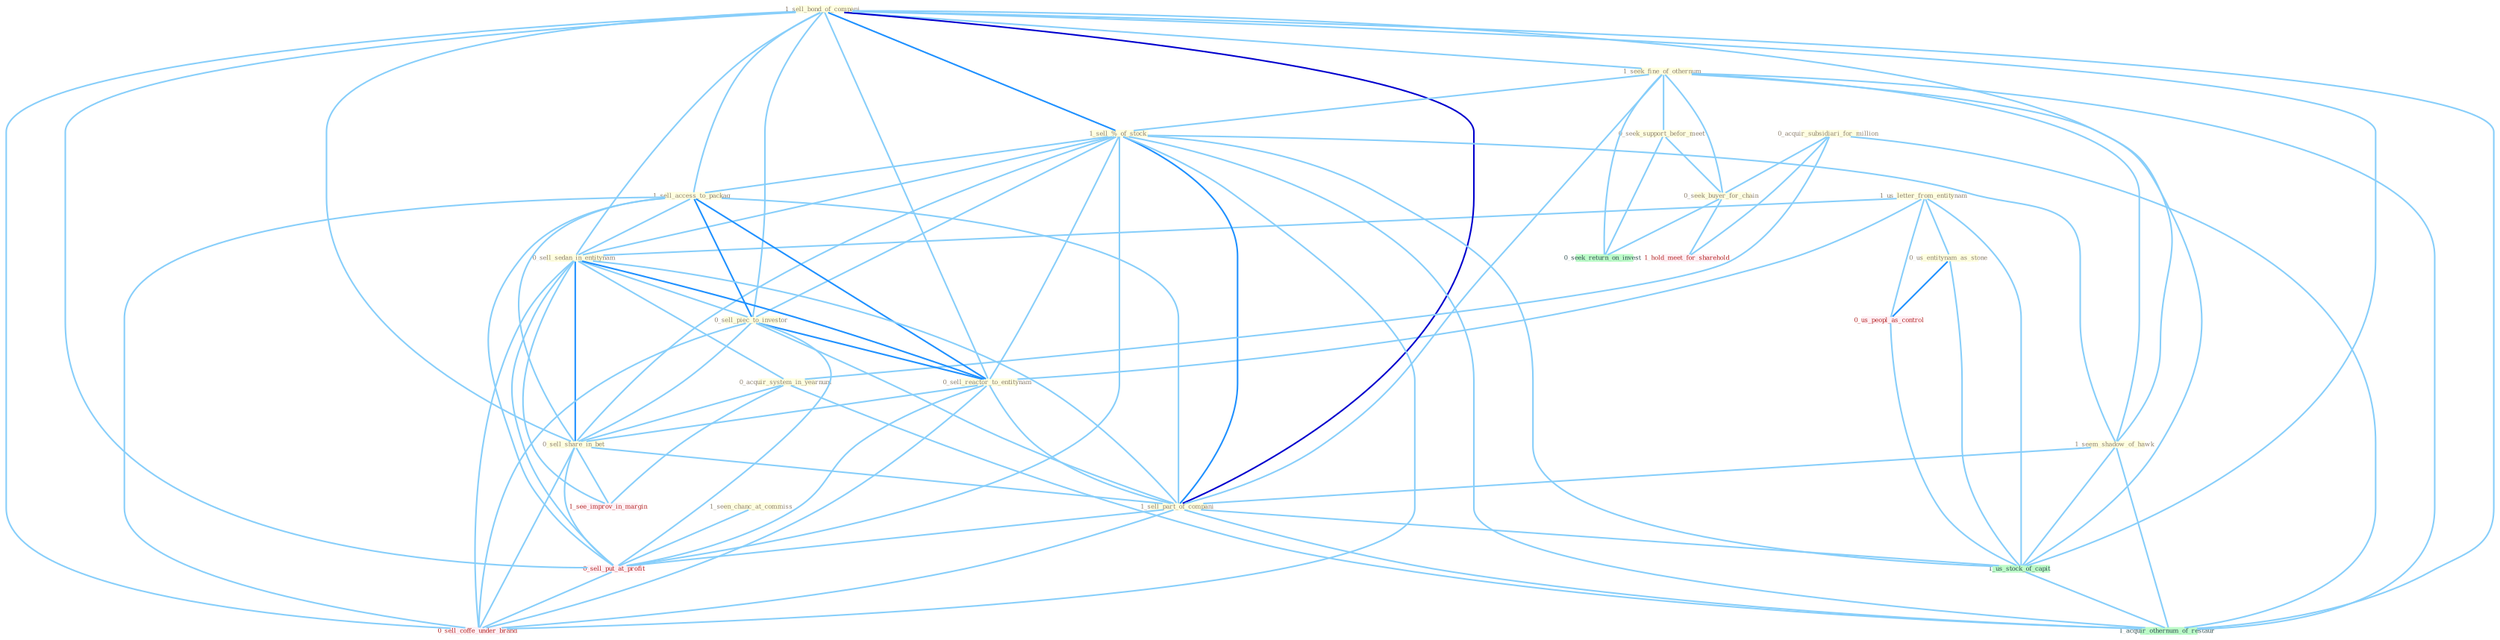Graph G{ 
    node
    [shape=polygon,style=filled,width=.5,height=.06,color="#BDFCC9",fixedsize=true,fontsize=4,
    fontcolor="#2f4f4f"];
    {node
    [color="#ffffe0", fontcolor="#8b7d6b"] "1_us_letter_from_entitynam " "1_sell_bond_of_compani " "1_seek_fine_of_othernum " "1_sell_%_of_stock " "0_acquir_subsidiari_for_million " "1_sell_access_to_packag " "0_sell_sedan_in_entitynam " "0_seek_support_befor_meet " "0_seek_buyer_for_chain " "0_sell_piec_to_investor " "0_sell_reactor_to_entitynam " "1_seem_shadow_of_hawk " "0_us_entitynam_as_stone " "0_acquir_system_in_yearnum " "0_sell_share_in_bet " "1_seen_chanc_at_commiss " "1_sell_part_of_compani "}
{node [color="#fff0f5", fontcolor="#b22222"] "0_us_peopl_as_control " "0_sell_put_at_profit " "1_see_improv_in_margin " "0_sell_coffe_under_brand " "1_hold_meet_for_sharehold "}
edge [color="#B0E2FF"];

	"1_us_letter_from_entitynam " -- "0_sell_sedan_in_entitynam " [w="1", color="#87cefa" ];
	"1_us_letter_from_entitynam " -- "0_sell_reactor_to_entitynam " [w="1", color="#87cefa" ];
	"1_us_letter_from_entitynam " -- "0_us_entitynam_as_stone " [w="1", color="#87cefa" ];
	"1_us_letter_from_entitynam " -- "0_us_peopl_as_control " [w="1", color="#87cefa" ];
	"1_us_letter_from_entitynam " -- "1_us_stock_of_capit " [w="1", color="#87cefa" ];
	"1_sell_bond_of_compani " -- "1_seek_fine_of_othernum " [w="1", color="#87cefa" ];
	"1_sell_bond_of_compani " -- "1_sell_%_of_stock " [w="2", color="#1e90ff" , len=0.8];
	"1_sell_bond_of_compani " -- "1_sell_access_to_packag " [w="1", color="#87cefa" ];
	"1_sell_bond_of_compani " -- "0_sell_sedan_in_entitynam " [w="1", color="#87cefa" ];
	"1_sell_bond_of_compani " -- "0_sell_piec_to_investor " [w="1", color="#87cefa" ];
	"1_sell_bond_of_compani " -- "0_sell_reactor_to_entitynam " [w="1", color="#87cefa" ];
	"1_sell_bond_of_compani " -- "1_seem_shadow_of_hawk " [w="1", color="#87cefa" ];
	"1_sell_bond_of_compani " -- "0_sell_share_in_bet " [w="1", color="#87cefa" ];
	"1_sell_bond_of_compani " -- "1_sell_part_of_compani " [w="3", color="#0000cd" , len=0.6];
	"1_sell_bond_of_compani " -- "0_sell_put_at_profit " [w="1", color="#87cefa" ];
	"1_sell_bond_of_compani " -- "1_us_stock_of_capit " [w="1", color="#87cefa" ];
	"1_sell_bond_of_compani " -- "0_sell_coffe_under_brand " [w="1", color="#87cefa" ];
	"1_sell_bond_of_compani " -- "1_acquir_othernum_of_restaur " [w="1", color="#87cefa" ];
	"1_seek_fine_of_othernum " -- "1_sell_%_of_stock " [w="1", color="#87cefa" ];
	"1_seek_fine_of_othernum " -- "0_seek_support_befor_meet " [w="1", color="#87cefa" ];
	"1_seek_fine_of_othernum " -- "0_seek_buyer_for_chain " [w="1", color="#87cefa" ];
	"1_seek_fine_of_othernum " -- "1_seem_shadow_of_hawk " [w="1", color="#87cefa" ];
	"1_seek_fine_of_othernum " -- "1_sell_part_of_compani " [w="1", color="#87cefa" ];
	"1_seek_fine_of_othernum " -- "0_seek_return_on_invest " [w="1", color="#87cefa" ];
	"1_seek_fine_of_othernum " -- "1_us_stock_of_capit " [w="1", color="#87cefa" ];
	"1_seek_fine_of_othernum " -- "1_acquir_othernum_of_restaur " [w="1", color="#87cefa" ];
	"1_sell_%_of_stock " -- "1_sell_access_to_packag " [w="1", color="#87cefa" ];
	"1_sell_%_of_stock " -- "0_sell_sedan_in_entitynam " [w="1", color="#87cefa" ];
	"1_sell_%_of_stock " -- "0_sell_piec_to_investor " [w="1", color="#87cefa" ];
	"1_sell_%_of_stock " -- "0_sell_reactor_to_entitynam " [w="1", color="#87cefa" ];
	"1_sell_%_of_stock " -- "1_seem_shadow_of_hawk " [w="1", color="#87cefa" ];
	"1_sell_%_of_stock " -- "0_sell_share_in_bet " [w="1", color="#87cefa" ];
	"1_sell_%_of_stock " -- "1_sell_part_of_compani " [w="2", color="#1e90ff" , len=0.8];
	"1_sell_%_of_stock " -- "0_sell_put_at_profit " [w="1", color="#87cefa" ];
	"1_sell_%_of_stock " -- "1_us_stock_of_capit " [w="1", color="#87cefa" ];
	"1_sell_%_of_stock " -- "0_sell_coffe_under_brand " [w="1", color="#87cefa" ];
	"1_sell_%_of_stock " -- "1_acquir_othernum_of_restaur " [w="1", color="#87cefa" ];
	"0_acquir_subsidiari_for_million " -- "0_seek_buyer_for_chain " [w="1", color="#87cefa" ];
	"0_acquir_subsidiari_for_million " -- "0_acquir_system_in_yearnum " [w="1", color="#87cefa" ];
	"0_acquir_subsidiari_for_million " -- "1_hold_meet_for_sharehold " [w="1", color="#87cefa" ];
	"0_acquir_subsidiari_for_million " -- "1_acquir_othernum_of_restaur " [w="1", color="#87cefa" ];
	"1_sell_access_to_packag " -- "0_sell_sedan_in_entitynam " [w="1", color="#87cefa" ];
	"1_sell_access_to_packag " -- "0_sell_piec_to_investor " [w="2", color="#1e90ff" , len=0.8];
	"1_sell_access_to_packag " -- "0_sell_reactor_to_entitynam " [w="2", color="#1e90ff" , len=0.8];
	"1_sell_access_to_packag " -- "0_sell_share_in_bet " [w="1", color="#87cefa" ];
	"1_sell_access_to_packag " -- "1_sell_part_of_compani " [w="1", color="#87cefa" ];
	"1_sell_access_to_packag " -- "0_sell_put_at_profit " [w="1", color="#87cefa" ];
	"1_sell_access_to_packag " -- "0_sell_coffe_under_brand " [w="1", color="#87cefa" ];
	"0_sell_sedan_in_entitynam " -- "0_sell_piec_to_investor " [w="1", color="#87cefa" ];
	"0_sell_sedan_in_entitynam " -- "0_sell_reactor_to_entitynam " [w="2", color="#1e90ff" , len=0.8];
	"0_sell_sedan_in_entitynam " -- "0_acquir_system_in_yearnum " [w="1", color="#87cefa" ];
	"0_sell_sedan_in_entitynam " -- "0_sell_share_in_bet " [w="2", color="#1e90ff" , len=0.8];
	"0_sell_sedan_in_entitynam " -- "1_sell_part_of_compani " [w="1", color="#87cefa" ];
	"0_sell_sedan_in_entitynam " -- "0_sell_put_at_profit " [w="1", color="#87cefa" ];
	"0_sell_sedan_in_entitynam " -- "1_see_improv_in_margin " [w="1", color="#87cefa" ];
	"0_sell_sedan_in_entitynam " -- "0_sell_coffe_under_brand " [w="1", color="#87cefa" ];
	"0_seek_support_befor_meet " -- "0_seek_buyer_for_chain " [w="1", color="#87cefa" ];
	"0_seek_support_befor_meet " -- "0_seek_return_on_invest " [w="1", color="#87cefa" ];
	"0_seek_buyer_for_chain " -- "0_seek_return_on_invest " [w="1", color="#87cefa" ];
	"0_seek_buyer_for_chain " -- "1_hold_meet_for_sharehold " [w="1", color="#87cefa" ];
	"0_sell_piec_to_investor " -- "0_sell_reactor_to_entitynam " [w="2", color="#1e90ff" , len=0.8];
	"0_sell_piec_to_investor " -- "0_sell_share_in_bet " [w="1", color="#87cefa" ];
	"0_sell_piec_to_investor " -- "1_sell_part_of_compani " [w="1", color="#87cefa" ];
	"0_sell_piec_to_investor " -- "0_sell_put_at_profit " [w="1", color="#87cefa" ];
	"0_sell_piec_to_investor " -- "0_sell_coffe_under_brand " [w="1", color="#87cefa" ];
	"0_sell_reactor_to_entitynam " -- "0_sell_share_in_bet " [w="1", color="#87cefa" ];
	"0_sell_reactor_to_entitynam " -- "1_sell_part_of_compani " [w="1", color="#87cefa" ];
	"0_sell_reactor_to_entitynam " -- "0_sell_put_at_profit " [w="1", color="#87cefa" ];
	"0_sell_reactor_to_entitynam " -- "0_sell_coffe_under_brand " [w="1", color="#87cefa" ];
	"1_seem_shadow_of_hawk " -- "1_sell_part_of_compani " [w="1", color="#87cefa" ];
	"1_seem_shadow_of_hawk " -- "1_us_stock_of_capit " [w="1", color="#87cefa" ];
	"1_seem_shadow_of_hawk " -- "1_acquir_othernum_of_restaur " [w="1", color="#87cefa" ];
	"0_us_entitynam_as_stone " -- "0_us_peopl_as_control " [w="2", color="#1e90ff" , len=0.8];
	"0_us_entitynam_as_stone " -- "1_us_stock_of_capit " [w="1", color="#87cefa" ];
	"0_acquir_system_in_yearnum " -- "0_sell_share_in_bet " [w="1", color="#87cefa" ];
	"0_acquir_system_in_yearnum " -- "1_see_improv_in_margin " [w="1", color="#87cefa" ];
	"0_acquir_system_in_yearnum " -- "1_acquir_othernum_of_restaur " [w="1", color="#87cefa" ];
	"0_sell_share_in_bet " -- "1_sell_part_of_compani " [w="1", color="#87cefa" ];
	"0_sell_share_in_bet " -- "0_sell_put_at_profit " [w="1", color="#87cefa" ];
	"0_sell_share_in_bet " -- "1_see_improv_in_margin " [w="1", color="#87cefa" ];
	"0_sell_share_in_bet " -- "0_sell_coffe_under_brand " [w="1", color="#87cefa" ];
	"1_seen_chanc_at_commiss " -- "0_sell_put_at_profit " [w="1", color="#87cefa" ];
	"1_sell_part_of_compani " -- "0_sell_put_at_profit " [w="1", color="#87cefa" ];
	"1_sell_part_of_compani " -- "1_us_stock_of_capit " [w="1", color="#87cefa" ];
	"1_sell_part_of_compani " -- "0_sell_coffe_under_brand " [w="1", color="#87cefa" ];
	"1_sell_part_of_compani " -- "1_acquir_othernum_of_restaur " [w="1", color="#87cefa" ];
	"0_us_peopl_as_control " -- "1_us_stock_of_capit " [w="1", color="#87cefa" ];
	"0_sell_put_at_profit " -- "0_sell_coffe_under_brand " [w="1", color="#87cefa" ];
	"1_us_stock_of_capit " -- "1_acquir_othernum_of_restaur " [w="1", color="#87cefa" ];
}